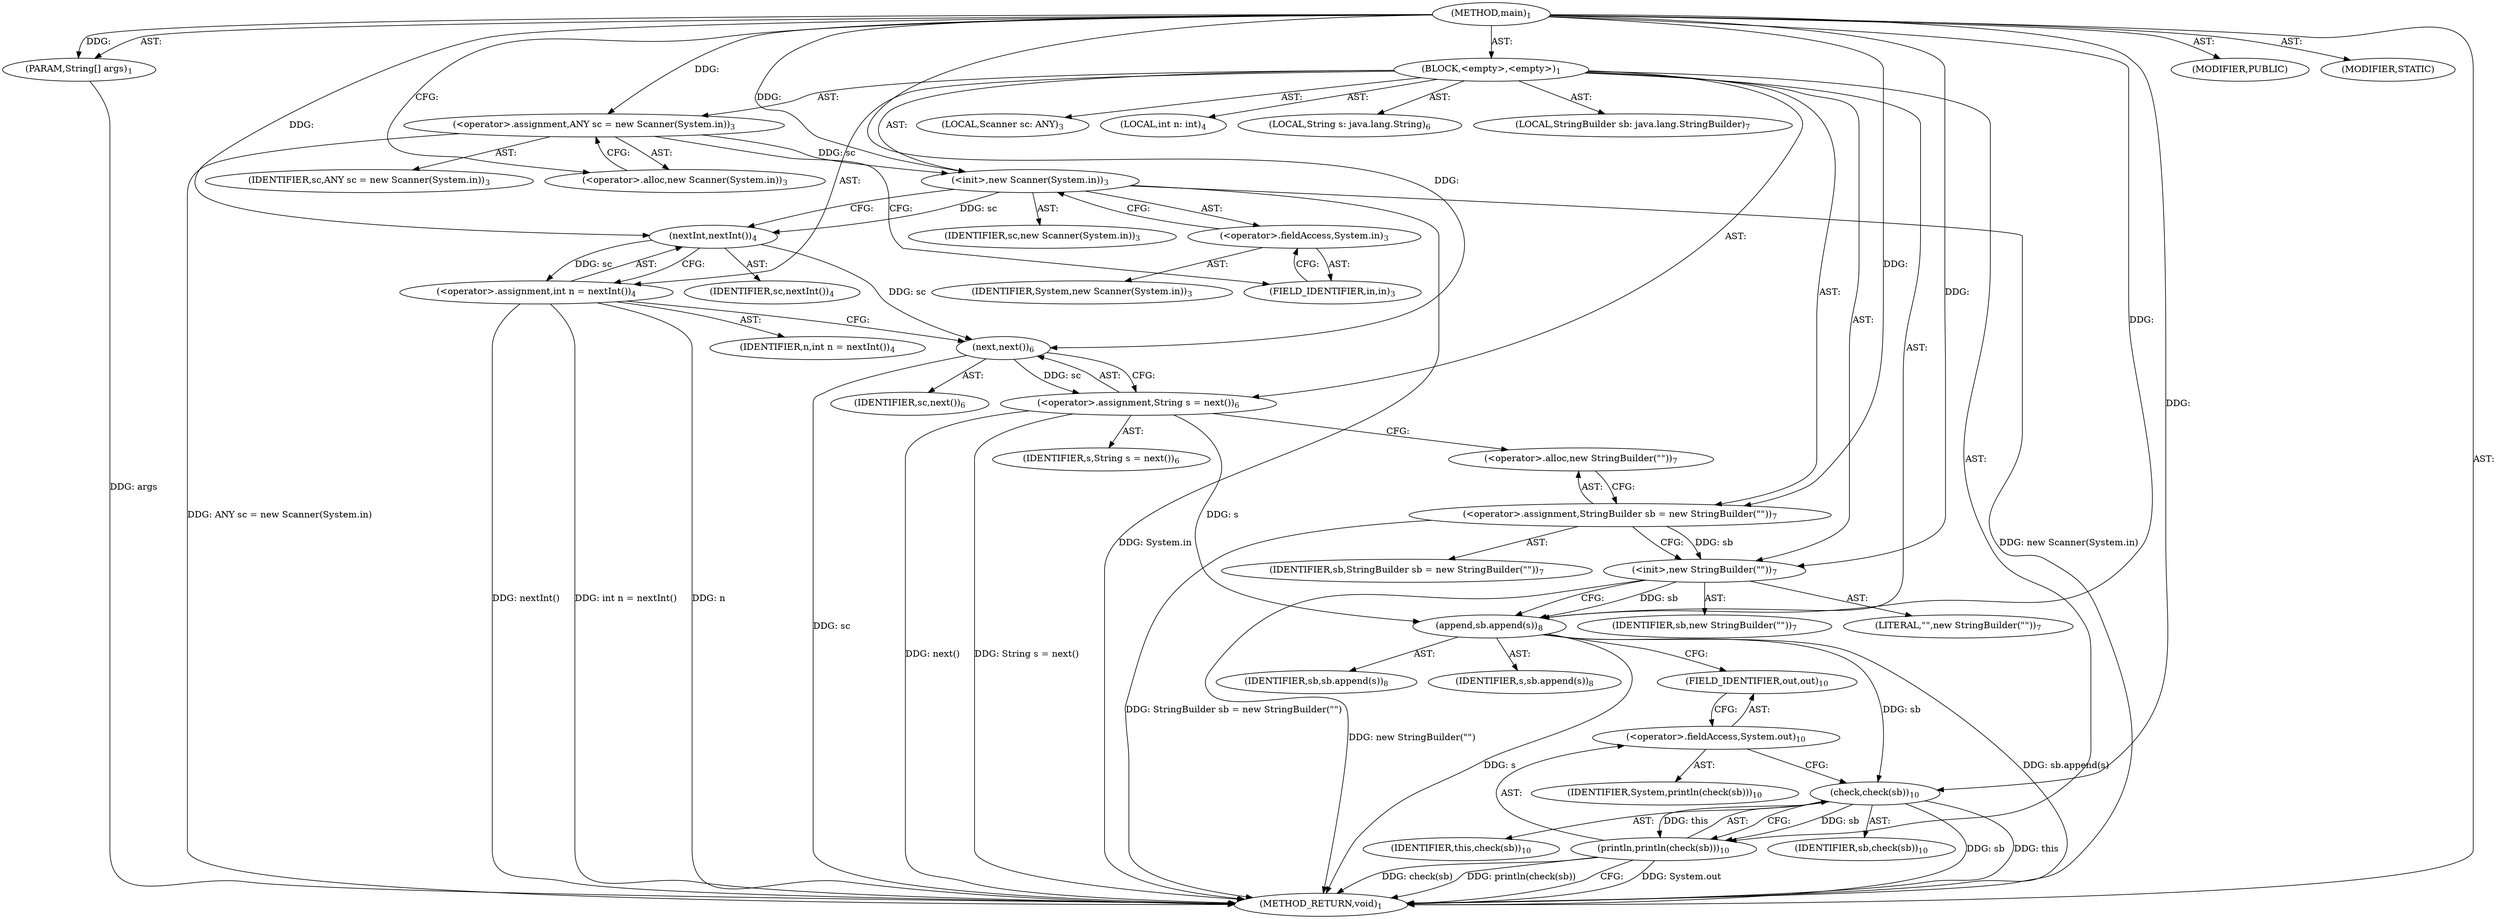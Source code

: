 digraph "main" {  
"21" [label = <(METHOD,main)<SUB>1</SUB>> ]
"22" [label = <(PARAM,String[] args)<SUB>1</SUB>> ]
"23" [label = <(BLOCK,&lt;empty&gt;,&lt;empty&gt;)<SUB>1</SUB>> ]
"4" [label = <(LOCAL,Scanner sc: ANY)<SUB>3</SUB>> ]
"24" [label = <(&lt;operator&gt;.assignment,ANY sc = new Scanner(System.in))<SUB>3</SUB>> ]
"25" [label = <(IDENTIFIER,sc,ANY sc = new Scanner(System.in))<SUB>3</SUB>> ]
"26" [label = <(&lt;operator&gt;.alloc,new Scanner(System.in))<SUB>3</SUB>> ]
"27" [label = <(&lt;init&gt;,new Scanner(System.in))<SUB>3</SUB>> ]
"3" [label = <(IDENTIFIER,sc,new Scanner(System.in))<SUB>3</SUB>> ]
"28" [label = <(&lt;operator&gt;.fieldAccess,System.in)<SUB>3</SUB>> ]
"29" [label = <(IDENTIFIER,System,new Scanner(System.in))<SUB>3</SUB>> ]
"30" [label = <(FIELD_IDENTIFIER,in,in)<SUB>3</SUB>> ]
"31" [label = <(LOCAL,int n: int)<SUB>4</SUB>> ]
"32" [label = <(&lt;operator&gt;.assignment,int n = nextInt())<SUB>4</SUB>> ]
"33" [label = <(IDENTIFIER,n,int n = nextInt())<SUB>4</SUB>> ]
"34" [label = <(nextInt,nextInt())<SUB>4</SUB>> ]
"35" [label = <(IDENTIFIER,sc,nextInt())<SUB>4</SUB>> ]
"36" [label = <(LOCAL,String s: java.lang.String)<SUB>6</SUB>> ]
"37" [label = <(&lt;operator&gt;.assignment,String s = next())<SUB>6</SUB>> ]
"38" [label = <(IDENTIFIER,s,String s = next())<SUB>6</SUB>> ]
"39" [label = <(next,next())<SUB>6</SUB>> ]
"40" [label = <(IDENTIFIER,sc,next())<SUB>6</SUB>> ]
"6" [label = <(LOCAL,StringBuilder sb: java.lang.StringBuilder)<SUB>7</SUB>> ]
"41" [label = <(&lt;operator&gt;.assignment,StringBuilder sb = new StringBuilder(&quot;&quot;))<SUB>7</SUB>> ]
"42" [label = <(IDENTIFIER,sb,StringBuilder sb = new StringBuilder(&quot;&quot;))<SUB>7</SUB>> ]
"43" [label = <(&lt;operator&gt;.alloc,new StringBuilder(&quot;&quot;))<SUB>7</SUB>> ]
"44" [label = <(&lt;init&gt;,new StringBuilder(&quot;&quot;))<SUB>7</SUB>> ]
"5" [label = <(IDENTIFIER,sb,new StringBuilder(&quot;&quot;))<SUB>7</SUB>> ]
"45" [label = <(LITERAL,&quot;&quot;,new StringBuilder(&quot;&quot;))<SUB>7</SUB>> ]
"46" [label = <(append,sb.append(s))<SUB>8</SUB>> ]
"47" [label = <(IDENTIFIER,sb,sb.append(s))<SUB>8</SUB>> ]
"48" [label = <(IDENTIFIER,s,sb.append(s))<SUB>8</SUB>> ]
"49" [label = <(println,println(check(sb)))<SUB>10</SUB>> ]
"50" [label = <(&lt;operator&gt;.fieldAccess,System.out)<SUB>10</SUB>> ]
"51" [label = <(IDENTIFIER,System,println(check(sb)))<SUB>10</SUB>> ]
"52" [label = <(FIELD_IDENTIFIER,out,out)<SUB>10</SUB>> ]
"53" [label = <(check,check(sb))<SUB>10</SUB>> ]
"54" [label = <(IDENTIFIER,this,check(sb))<SUB>10</SUB>> ]
"55" [label = <(IDENTIFIER,sb,check(sb))<SUB>10</SUB>> ]
"56" [label = <(MODIFIER,PUBLIC)> ]
"57" [label = <(MODIFIER,STATIC)> ]
"58" [label = <(METHOD_RETURN,void)<SUB>1</SUB>> ]
  "21" -> "22"  [ label = "AST: "] 
  "21" -> "23"  [ label = "AST: "] 
  "21" -> "56"  [ label = "AST: "] 
  "21" -> "57"  [ label = "AST: "] 
  "21" -> "58"  [ label = "AST: "] 
  "23" -> "4"  [ label = "AST: "] 
  "23" -> "24"  [ label = "AST: "] 
  "23" -> "27"  [ label = "AST: "] 
  "23" -> "31"  [ label = "AST: "] 
  "23" -> "32"  [ label = "AST: "] 
  "23" -> "36"  [ label = "AST: "] 
  "23" -> "37"  [ label = "AST: "] 
  "23" -> "6"  [ label = "AST: "] 
  "23" -> "41"  [ label = "AST: "] 
  "23" -> "44"  [ label = "AST: "] 
  "23" -> "46"  [ label = "AST: "] 
  "23" -> "49"  [ label = "AST: "] 
  "24" -> "25"  [ label = "AST: "] 
  "24" -> "26"  [ label = "AST: "] 
  "27" -> "3"  [ label = "AST: "] 
  "27" -> "28"  [ label = "AST: "] 
  "28" -> "29"  [ label = "AST: "] 
  "28" -> "30"  [ label = "AST: "] 
  "32" -> "33"  [ label = "AST: "] 
  "32" -> "34"  [ label = "AST: "] 
  "34" -> "35"  [ label = "AST: "] 
  "37" -> "38"  [ label = "AST: "] 
  "37" -> "39"  [ label = "AST: "] 
  "39" -> "40"  [ label = "AST: "] 
  "41" -> "42"  [ label = "AST: "] 
  "41" -> "43"  [ label = "AST: "] 
  "44" -> "5"  [ label = "AST: "] 
  "44" -> "45"  [ label = "AST: "] 
  "46" -> "47"  [ label = "AST: "] 
  "46" -> "48"  [ label = "AST: "] 
  "49" -> "50"  [ label = "AST: "] 
  "49" -> "53"  [ label = "AST: "] 
  "50" -> "51"  [ label = "AST: "] 
  "50" -> "52"  [ label = "AST: "] 
  "53" -> "54"  [ label = "AST: "] 
  "53" -> "55"  [ label = "AST: "] 
  "24" -> "30"  [ label = "CFG: "] 
  "27" -> "34"  [ label = "CFG: "] 
  "32" -> "39"  [ label = "CFG: "] 
  "37" -> "43"  [ label = "CFG: "] 
  "41" -> "44"  [ label = "CFG: "] 
  "44" -> "46"  [ label = "CFG: "] 
  "46" -> "52"  [ label = "CFG: "] 
  "49" -> "58"  [ label = "CFG: "] 
  "26" -> "24"  [ label = "CFG: "] 
  "28" -> "27"  [ label = "CFG: "] 
  "34" -> "32"  [ label = "CFG: "] 
  "39" -> "37"  [ label = "CFG: "] 
  "43" -> "41"  [ label = "CFG: "] 
  "50" -> "53"  [ label = "CFG: "] 
  "53" -> "49"  [ label = "CFG: "] 
  "30" -> "28"  [ label = "CFG: "] 
  "52" -> "50"  [ label = "CFG: "] 
  "21" -> "26"  [ label = "CFG: "] 
  "22" -> "58"  [ label = "DDG: args"] 
  "24" -> "58"  [ label = "DDG: ANY sc = new Scanner(System.in)"] 
  "27" -> "58"  [ label = "DDG: System.in"] 
  "27" -> "58"  [ label = "DDG: new Scanner(System.in)"] 
  "32" -> "58"  [ label = "DDG: n"] 
  "32" -> "58"  [ label = "DDG: nextInt()"] 
  "32" -> "58"  [ label = "DDG: int n = nextInt()"] 
  "39" -> "58"  [ label = "DDG: sc"] 
  "37" -> "58"  [ label = "DDG: next()"] 
  "37" -> "58"  [ label = "DDG: String s = next()"] 
  "41" -> "58"  [ label = "DDG: StringBuilder sb = new StringBuilder(&quot;&quot;)"] 
  "44" -> "58"  [ label = "DDG: new StringBuilder(&quot;&quot;)"] 
  "46" -> "58"  [ label = "DDG: s"] 
  "46" -> "58"  [ label = "DDG: sb.append(s)"] 
  "49" -> "58"  [ label = "DDG: System.out"] 
  "53" -> "58"  [ label = "DDG: sb"] 
  "49" -> "58"  [ label = "DDG: check(sb)"] 
  "49" -> "58"  [ label = "DDG: println(check(sb))"] 
  "53" -> "58"  [ label = "DDG: this"] 
  "21" -> "22"  [ label = "DDG: "] 
  "21" -> "24"  [ label = "DDG: "] 
  "34" -> "32"  [ label = "DDG: sc"] 
  "39" -> "37"  [ label = "DDG: sc"] 
  "21" -> "41"  [ label = "DDG: "] 
  "24" -> "27"  [ label = "DDG: sc"] 
  "21" -> "27"  [ label = "DDG: "] 
  "41" -> "44"  [ label = "DDG: sb"] 
  "21" -> "44"  [ label = "DDG: "] 
  "44" -> "46"  [ label = "DDG: sb"] 
  "21" -> "46"  [ label = "DDG: "] 
  "37" -> "46"  [ label = "DDG: s"] 
  "53" -> "49"  [ label = "DDG: this"] 
  "53" -> "49"  [ label = "DDG: sb"] 
  "27" -> "34"  [ label = "DDG: sc"] 
  "21" -> "34"  [ label = "DDG: "] 
  "34" -> "39"  [ label = "DDG: sc"] 
  "21" -> "39"  [ label = "DDG: "] 
  "21" -> "53"  [ label = "DDG: "] 
  "46" -> "53"  [ label = "DDG: sb"] 
}

